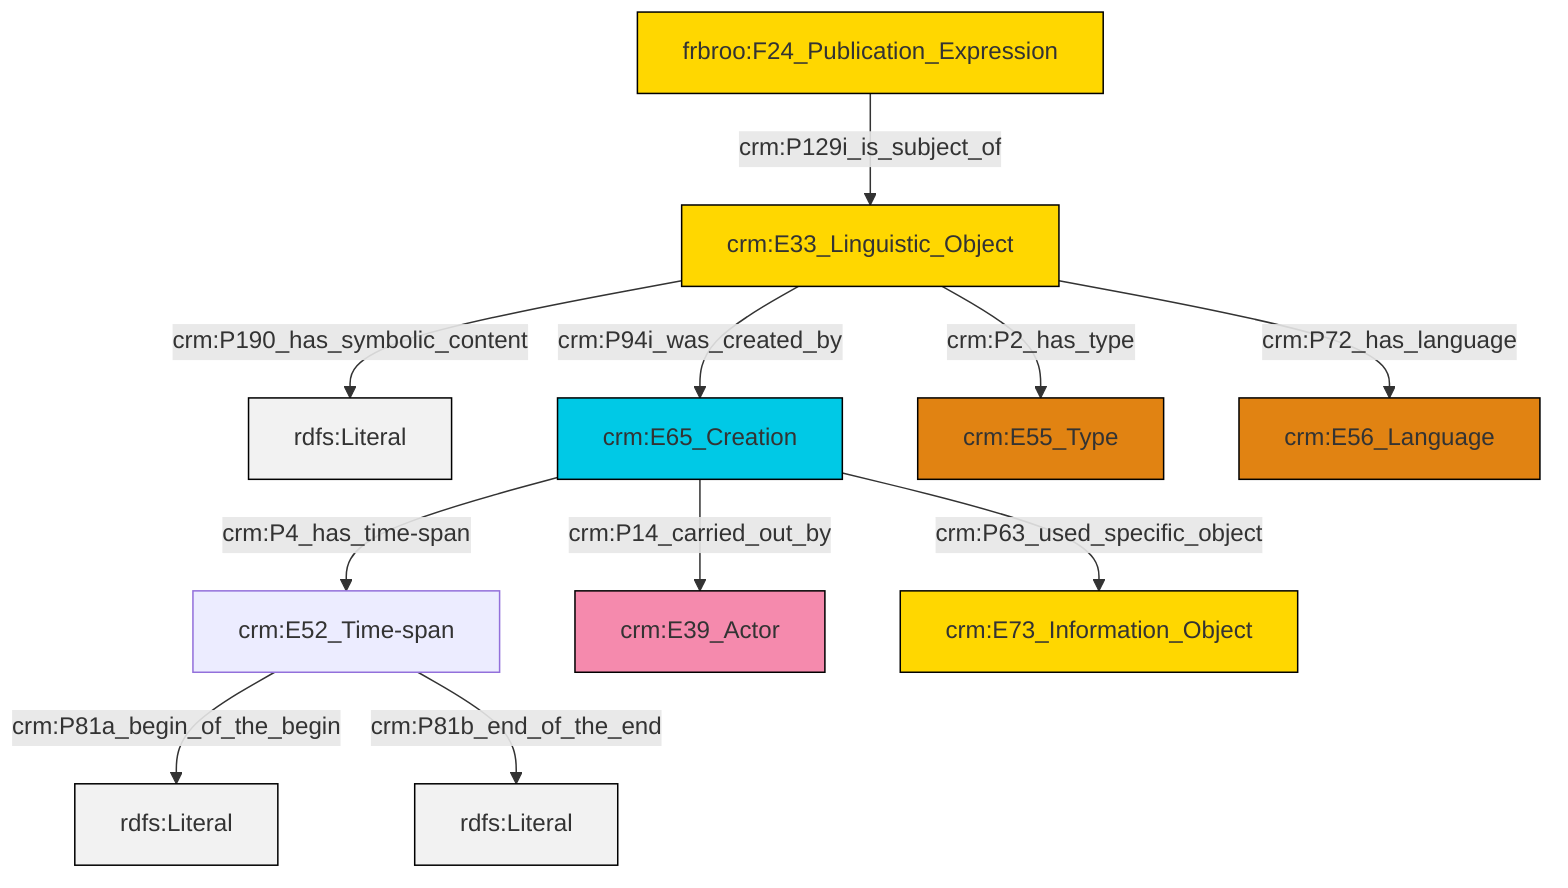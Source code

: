graph TD
classDef Literal fill:#f2f2f2,stroke:#000000;
classDef CRM_Entity fill:#FFFFFF,stroke:#000000;
classDef Temporal_Entity fill:#00C9E6, stroke:#000000;
classDef Type fill:#E18312, stroke:#000000;
classDef Time-Span fill:#2C9C91, stroke:#000000;
classDef Appellation fill:#FFEB7F, stroke:#000000;
classDef Place fill:#008836, stroke:#000000;
classDef Persistent_Item fill:#B266B2, stroke:#000000;
classDef Conceptual_Object fill:#FFD700, stroke:#000000;
classDef Physical_Thing fill:#D2B48C, stroke:#000000;
classDef Actor fill:#f58aad, stroke:#000000;
classDef PC_Classes fill:#4ce600, stroke:#000000;
classDef Multi fill:#cccccc,stroke:#000000;

0["crm:E33_Linguistic_Object"]:::Conceptual_Object -->|crm:P190_has_symbolic_content| 1[rdfs:Literal]:::Literal
2["crm:E52_Time-span"]:::Default -->|crm:P81a_begin_of_the_begin| 3[rdfs:Literal]:::Literal
4["crm:E65_Creation"]:::Temporal_Entity -->|crm:P14_carried_out_by| 5["crm:E39_Actor"]:::Actor
0["crm:E33_Linguistic_Object"]:::Conceptual_Object -->|crm:P94i_was_created_by| 4["crm:E65_Creation"]:::Temporal_Entity
2["crm:E52_Time-span"]:::Default -->|crm:P81b_end_of_the_end| 6[rdfs:Literal]:::Literal
0["crm:E33_Linguistic_Object"]:::Conceptual_Object -->|crm:P2_has_type| 10["crm:E55_Type"]:::Type
0["crm:E33_Linguistic_Object"]:::Conceptual_Object -->|crm:P72_has_language| 14["crm:E56_Language"]:::Type
4["crm:E65_Creation"]:::Temporal_Entity -->|crm:P63_used_specific_object| 7["crm:E73_Information_Object"]:::Conceptual_Object
4["crm:E65_Creation"]:::Temporal_Entity -->|crm:P4_has_time-span| 2["crm:E52_Time-span"]:::Default
15["frbroo:F24_Publication_Expression"]:::Conceptual_Object -->|crm:P129i_is_subject_of| 0["crm:E33_Linguistic_Object"]:::Conceptual_Object